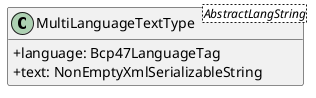@startuml
skinparam classAttributeIconSize 0
hide methods

class MultiLanguageTextType<AbstractLangString> {
  +language: Bcp47LanguageTag
  +text: NonEmptyXmlSerializableString
}
@enduml